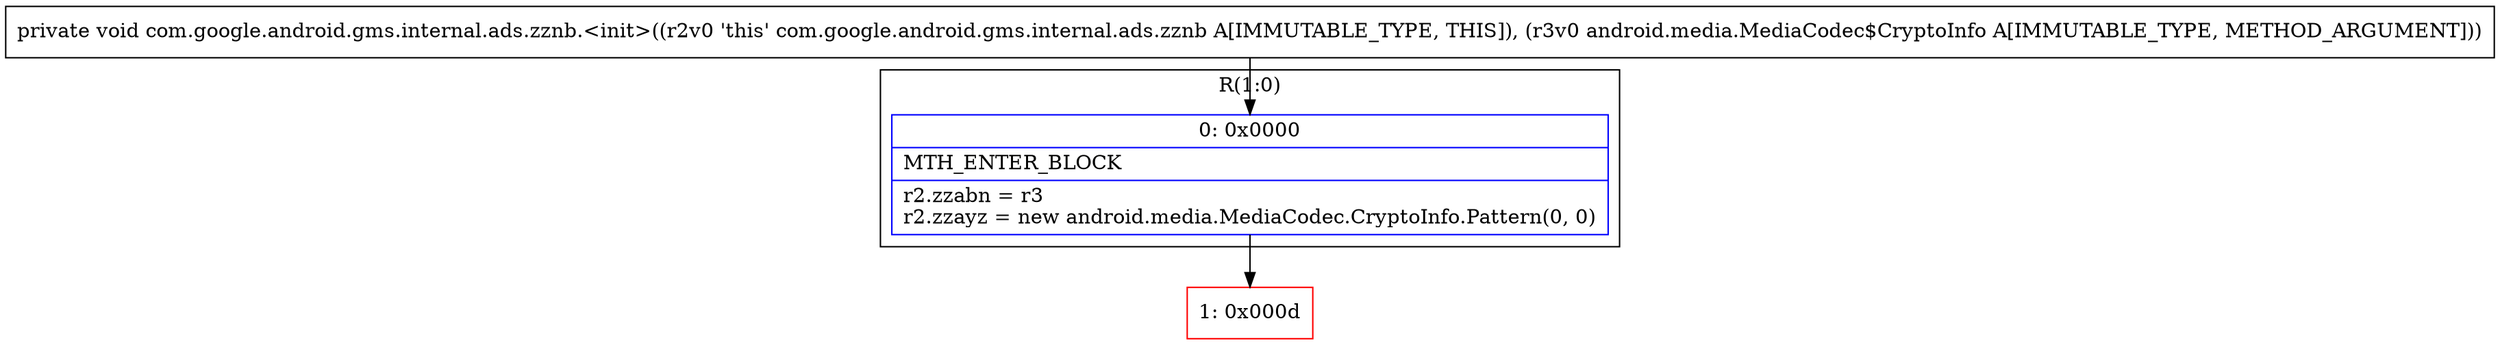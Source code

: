 digraph "CFG forcom.google.android.gms.internal.ads.zznb.\<init\>(Landroid\/media\/MediaCodec$CryptoInfo;)V" {
subgraph cluster_Region_474054843 {
label = "R(1:0)";
node [shape=record,color=blue];
Node_0 [shape=record,label="{0\:\ 0x0000|MTH_ENTER_BLOCK\l|r2.zzabn = r3\lr2.zzayz = new android.media.MediaCodec.CryptoInfo.Pattern(0, 0)\l}"];
}
Node_1 [shape=record,color=red,label="{1\:\ 0x000d}"];
MethodNode[shape=record,label="{private void com.google.android.gms.internal.ads.zznb.\<init\>((r2v0 'this' com.google.android.gms.internal.ads.zznb A[IMMUTABLE_TYPE, THIS]), (r3v0 android.media.MediaCodec$CryptoInfo A[IMMUTABLE_TYPE, METHOD_ARGUMENT])) }"];
MethodNode -> Node_0;
Node_0 -> Node_1;
}

